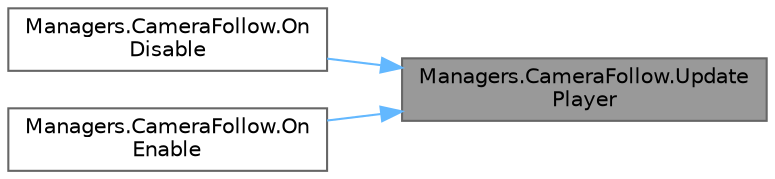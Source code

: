 digraph "Managers.CameraFollow.UpdatePlayer"
{
 // LATEX_PDF_SIZE
  bgcolor="transparent";
  edge [fontname=Helvetica,fontsize=10,labelfontname=Helvetica,labelfontsize=10];
  node [fontname=Helvetica,fontsize=10,shape=box,height=0.2,width=0.4];
  rankdir="RL";
  Node1 [label="Managers.CameraFollow.Update\lPlayer",height=0.2,width=0.4,color="gray40", fillcolor="grey60", style="filled", fontcolor="black",tooltip=" "];
  Node1 -> Node2 [dir="back",color="steelblue1",style="solid"];
  Node2 [label="Managers.CameraFollow.On\lDisable",height=0.2,width=0.4,color="grey40", fillcolor="white", style="filled",URL="$class_managers_1_1_camera_follow.html#ab12e06d2d3fc44e877058fcbe0b5fddb",tooltip=" "];
  Node1 -> Node3 [dir="back",color="steelblue1",style="solid"];
  Node3 [label="Managers.CameraFollow.On\lEnable",height=0.2,width=0.4,color="grey40", fillcolor="white", style="filled",URL="$class_managers_1_1_camera_follow.html#a46efdb11082f1563df5f47a3124d7c6c",tooltip="This sets up s subscription to the state of the Player entity as it changes And a subscription to cur..."];
}
